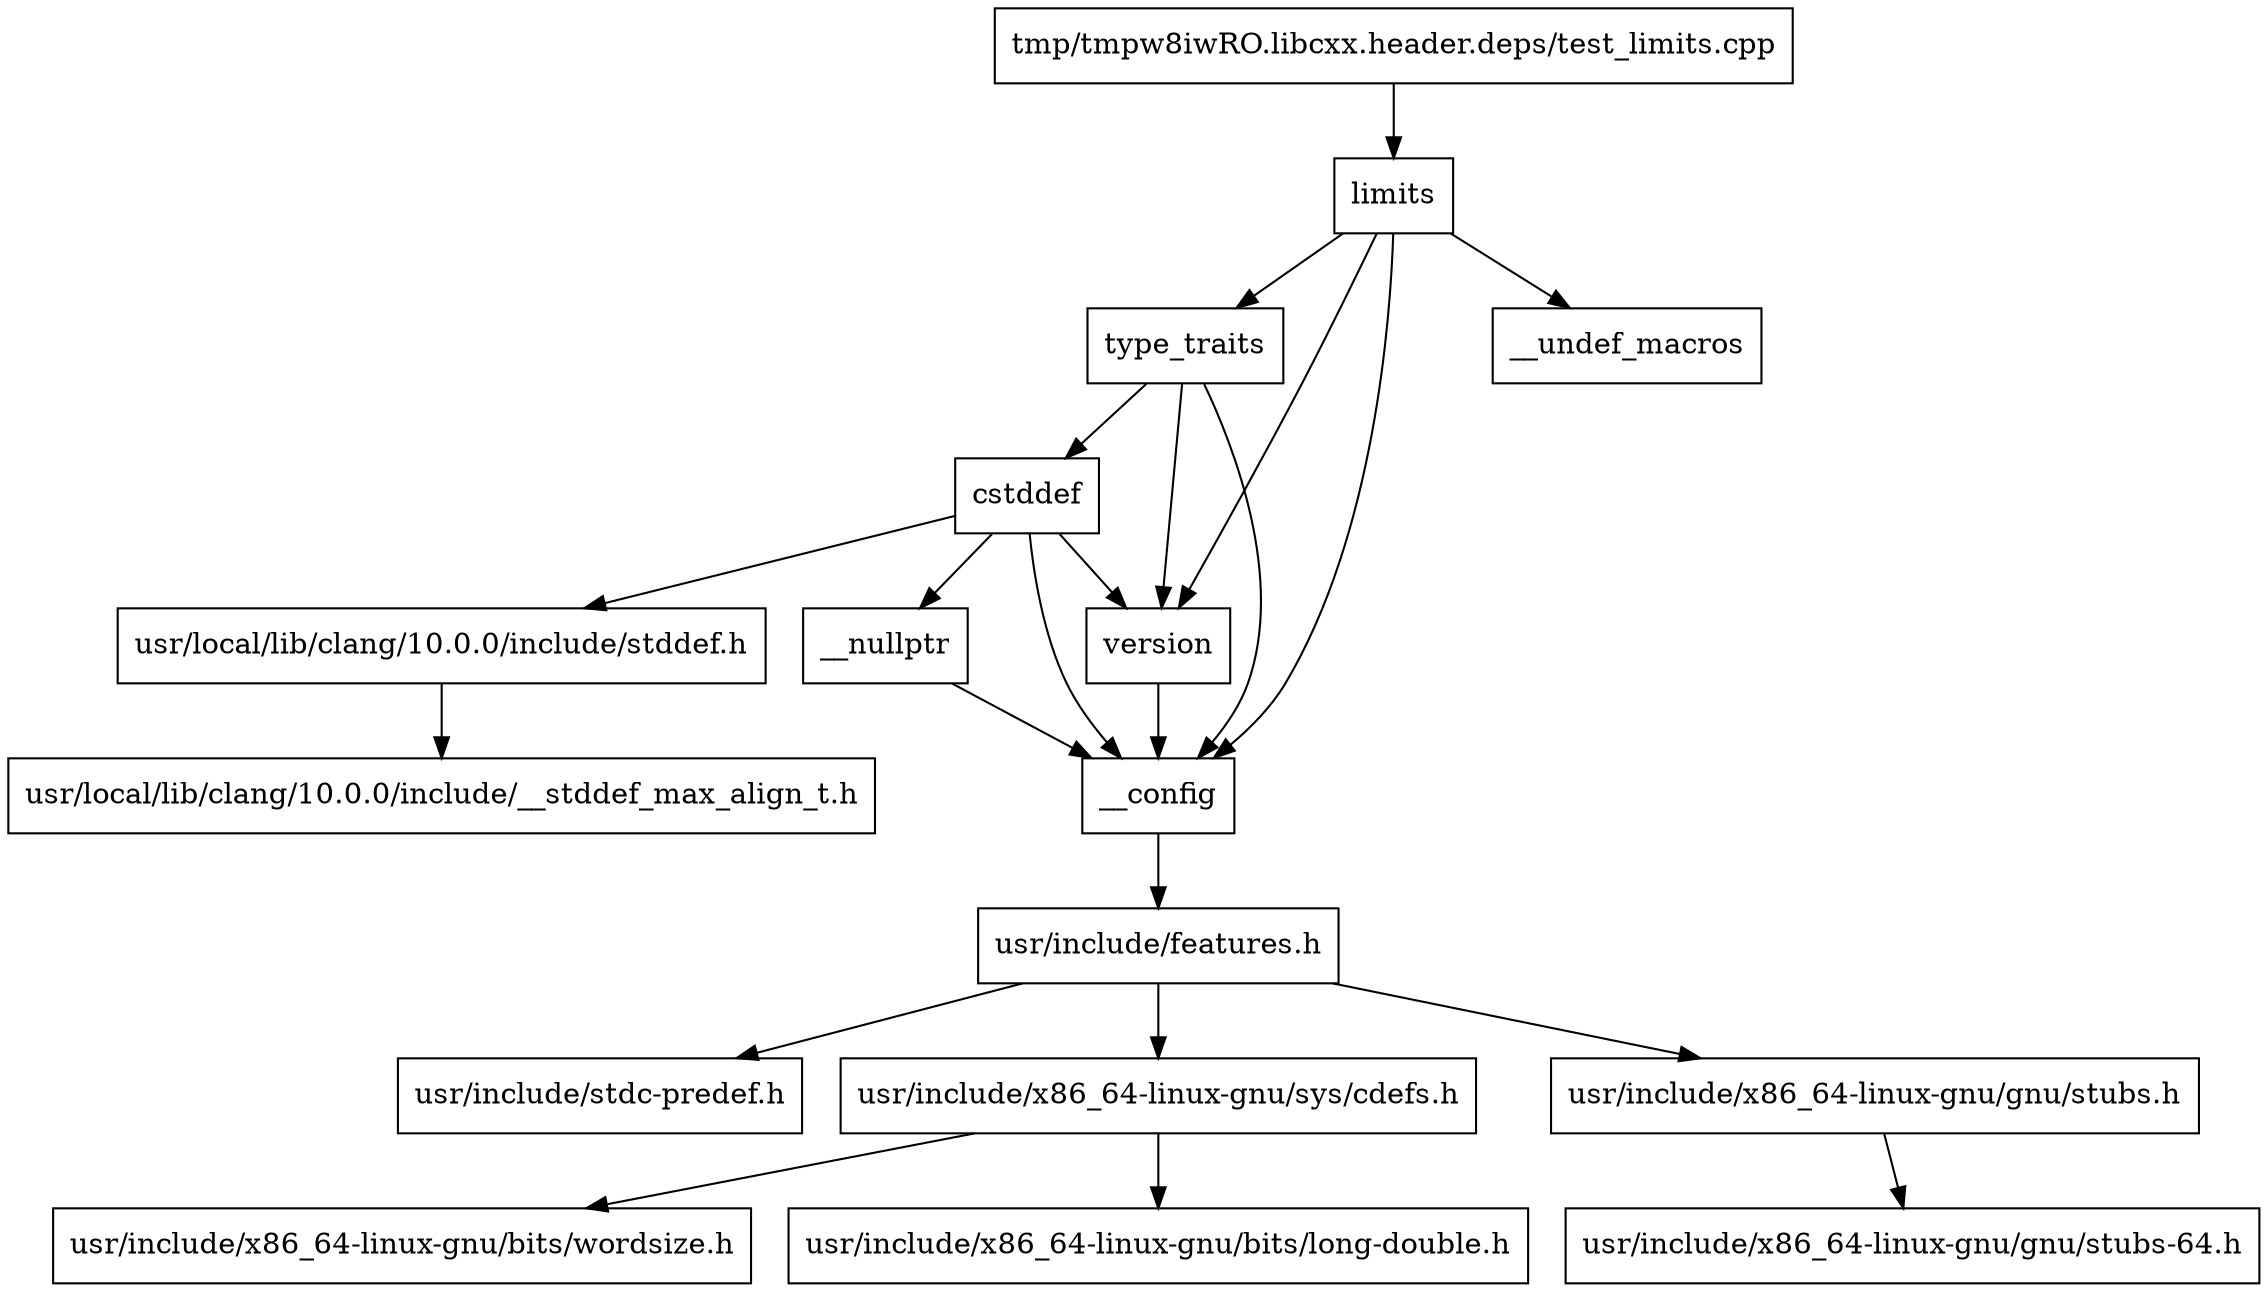 digraph "dependencies" {
  header_1 [ shape="box", label="limits"];
  header_0 [ shape="box", label="tmp/tmpw8iwRO.libcxx.header.deps/test_limits.cpp"];
  header_2 [ shape="box", label="__config"];
  header_3 [ shape="box", label="usr/include/features.h"];
  header_4 [ shape="box", label="usr/include/stdc-predef.h"];
  header_5 [ shape="box", label="usr/include/x86_64-linux-gnu/sys/cdefs.h"];
  header_6 [ shape="box", label="usr/include/x86_64-linux-gnu/bits/wordsize.h"];
  header_7 [ shape="box", label="usr/include/x86_64-linux-gnu/bits/long-double.h"];
  header_8 [ shape="box", label="usr/include/x86_64-linux-gnu/gnu/stubs.h"];
  header_9 [ shape="box", label="usr/include/x86_64-linux-gnu/gnu/stubs-64.h"];
  header_11 [ shape="box", label="type_traits"];
  header_12 [ shape="box", label="cstddef"];
  header_13 [ shape="box", label="version"];
  header_14 [ shape="box", label="usr/local/lib/clang/10.0.0/include/stddef.h"];
  header_15 [ shape="box", label="usr/local/lib/clang/10.0.0/include/__stddef_max_align_t.h"];
  header_16 [ shape="box", label="__nullptr"];
  header_17 [ shape="box", label="__undef_macros"];
  header_8 -> header_9;
  header_0 -> header_1;
  header_11 -> header_2;
  header_11 -> header_12;
  header_11 -> header_13;
  header_14 -> header_15;
  header_13 -> header_2;
  header_5 -> header_6;
  header_5 -> header_7;
  header_3 -> header_4;
  header_3 -> header_5;
  header_3 -> header_8;
  header_2 -> header_3;
  header_1 -> header_2;
  header_1 -> header_11;
  header_1 -> header_17;
  header_1 -> header_13;
  header_16 -> header_2;
  header_12 -> header_2;
  header_12 -> header_13;
  header_12 -> header_14;
  header_12 -> header_16;
}
